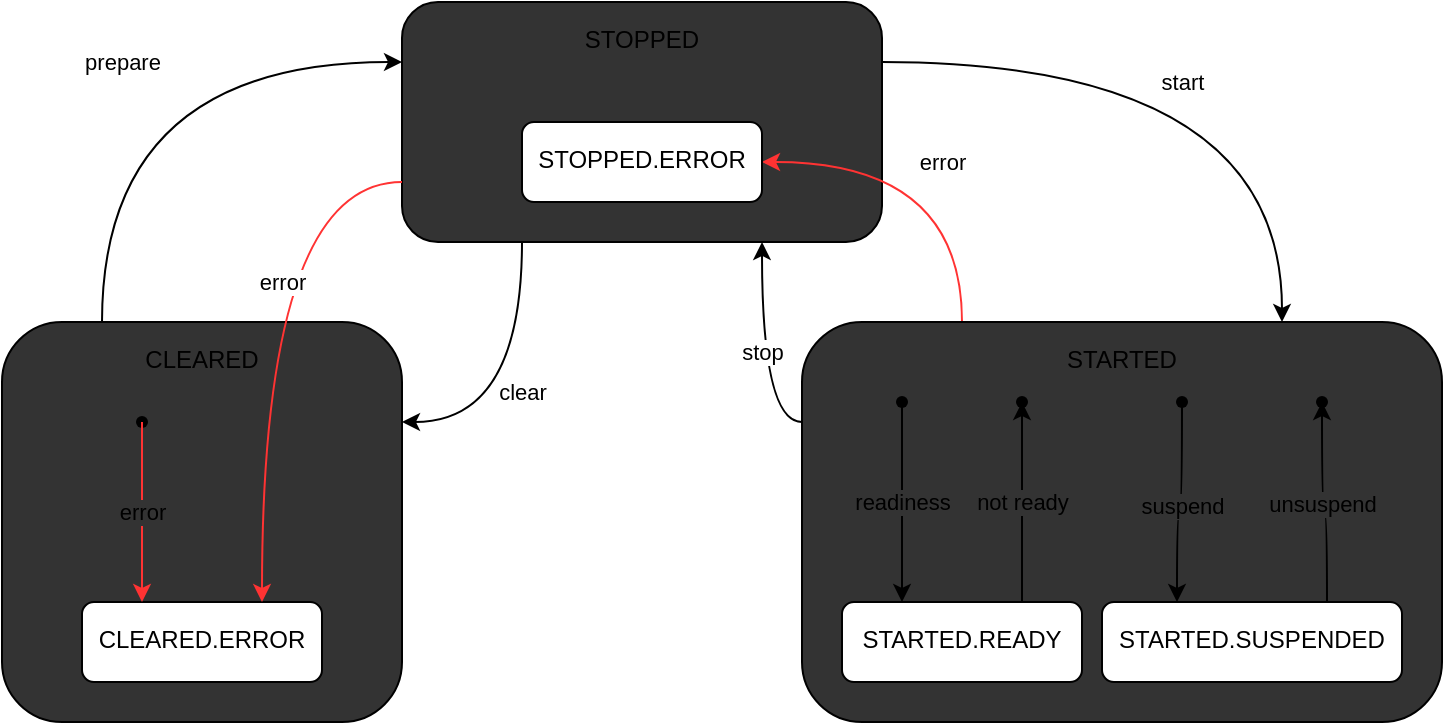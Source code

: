 <mxfile version="21.2.8" type="device">
  <diagram name="Page-1" id="_fRIj1n8vz16LLprzVfK">
    <mxGraphModel dx="1194" dy="824" grid="1" gridSize="10" guides="1" tooltips="1" connect="1" arrows="1" fold="1" page="1" pageScale="1" pageWidth="827" pageHeight="1169" math="0" shadow="0">
      <root>
        <mxCell id="0" />
        <mxCell id="1" parent="0" />
        <mxCell id="PNm4nRD9-QAT-rsC2dgn-6" value="clear" style="edgeStyle=orthogonalEdgeStyle;curved=1;rounded=0;orthogonalLoop=1;jettySize=auto;html=1;exitX=0.25;exitY=1;exitDx=0;exitDy=0;entryX=1;entryY=0.25;entryDx=0;entryDy=0;" parent="1" source="PNm4nRD9-QAT-rsC2dgn-1" target="PNm4nRD9-QAT-rsC2dgn-2" edge="1">
          <mxGeometry relative="1" as="geometry" />
        </mxCell>
        <mxCell id="PNm4nRD9-QAT-rsC2dgn-7" value="start" style="edgeStyle=orthogonalEdgeStyle;curved=1;rounded=0;orthogonalLoop=1;jettySize=auto;html=1;exitX=1;exitY=0.25;exitDx=0;exitDy=0;entryX=0.75;entryY=0;entryDx=0;entryDy=0;" parent="1" source="PNm4nRD9-QAT-rsC2dgn-1" target="PNm4nRD9-QAT-rsC2dgn-3" edge="1">
          <mxGeometry x="-0.091" y="-10" relative="1" as="geometry">
            <mxPoint as="offset" />
          </mxGeometry>
        </mxCell>
        <mxCell id="PNm4nRD9-QAT-rsC2dgn-1" value="STOPPED" style="rounded=1;whiteSpace=wrap;html=1;spacingTop=5;verticalAlign=top;fillColor=#333333;" parent="1" vertex="1">
          <mxGeometry x="280" y="200" width="240" height="120" as="geometry" />
        </mxCell>
        <mxCell id="PNm4nRD9-QAT-rsC2dgn-5" value="prepare" style="edgeStyle=orthogonalEdgeStyle;curved=1;rounded=0;orthogonalLoop=1;jettySize=auto;html=1;exitX=0.25;exitY=0;exitDx=0;exitDy=0;entryX=0;entryY=0.25;entryDx=0;entryDy=0;" parent="1" source="PNm4nRD9-QAT-rsC2dgn-2" target="PNm4nRD9-QAT-rsC2dgn-1" edge="1">
          <mxGeometry relative="1" as="geometry" />
        </mxCell>
        <mxCell id="PNm4nRD9-QAT-rsC2dgn-2" value="CLEARED" style="rounded=1;whiteSpace=wrap;html=1;verticalAlign=top;spacingTop=5;fillColor=#333333;" parent="1" vertex="1">
          <mxGeometry x="80" y="360" width="200" height="200" as="geometry" />
        </mxCell>
        <mxCell id="PNm4nRD9-QAT-rsC2dgn-8" value="stop" style="edgeStyle=orthogonalEdgeStyle;curved=1;rounded=0;orthogonalLoop=1;jettySize=auto;html=1;exitX=0;exitY=0.25;exitDx=0;exitDy=0;entryX=0.75;entryY=1;entryDx=0;entryDy=0;" parent="1" source="PNm4nRD9-QAT-rsC2dgn-3" target="PNm4nRD9-QAT-rsC2dgn-1" edge="1">
          <mxGeometry relative="1" as="geometry" />
        </mxCell>
        <mxCell id="PNm4nRD9-QAT-rsC2dgn-13" value="error" style="edgeStyle=orthogonalEdgeStyle;curved=1;rounded=0;orthogonalLoop=1;jettySize=auto;html=1;exitX=0.25;exitY=0;exitDx=0;exitDy=0;entryX=1;entryY=0.5;entryDx=0;entryDy=0;strokeColor=#FF3333;" parent="1" source="PNm4nRD9-QAT-rsC2dgn-3" target="PNm4nRD9-QAT-rsC2dgn-12" edge="1">
          <mxGeometry relative="1" as="geometry" />
        </mxCell>
        <mxCell id="PNm4nRD9-QAT-rsC2dgn-3" value="STARTED" style="rounded=1;whiteSpace=wrap;html=1;verticalAlign=top;spacingTop=5;fillColor=#333333;" parent="1" vertex="1">
          <mxGeometry x="480" y="360" width="320" height="200" as="geometry" />
        </mxCell>
        <mxCell id="PNm4nRD9-QAT-rsC2dgn-9" value="STARTED.READY" style="rounded=1;whiteSpace=wrap;html=1;verticalAlign=top;spacingTop=5;" parent="1" vertex="1">
          <mxGeometry x="500" y="500" width="120" height="40" as="geometry" />
        </mxCell>
        <mxCell id="PNm4nRD9-QAT-rsC2dgn-10" value="STARTED.SUSPENDED" style="rounded=1;whiteSpace=wrap;html=1;verticalAlign=top;spacingTop=5;" parent="1" vertex="1">
          <mxGeometry x="630" y="500" width="150" height="40" as="geometry" />
        </mxCell>
        <mxCell id="PNm4nRD9-QAT-rsC2dgn-11" value="CLEARED.ERROR" style="rounded=1;whiteSpace=wrap;html=1;verticalAlign=top;spacingTop=5;" parent="1" vertex="1">
          <mxGeometry x="120" y="500" width="120" height="40" as="geometry" />
        </mxCell>
        <mxCell id="PNm4nRD9-QAT-rsC2dgn-12" value="STOPPED.ERROR" style="rounded=1;whiteSpace=wrap;html=1;verticalAlign=top;spacingTop=5;" parent="1" vertex="1">
          <mxGeometry x="340" y="260" width="120" height="40" as="geometry" />
        </mxCell>
        <mxCell id="PNm4nRD9-QAT-rsC2dgn-16" value="error" style="edgeStyle=orthogonalEdgeStyle;curved=1;rounded=0;orthogonalLoop=1;jettySize=auto;html=1;exitX=0;exitY=0.75;exitDx=0;exitDy=0;entryX=0.75;entryY=0;entryDx=0;entryDy=0;strokeColor=#FF3333;" parent="1" source="PNm4nRD9-QAT-rsC2dgn-1" target="PNm4nRD9-QAT-rsC2dgn-11" edge="1">
          <mxGeometry x="-0.143" y="10" relative="1" as="geometry">
            <mxPoint x="570" y="370" as="sourcePoint" />
            <mxPoint x="470" y="290" as="targetPoint" />
            <mxPoint as="offset" />
          </mxGeometry>
        </mxCell>
        <mxCell id="PNm4nRD9-QAT-rsC2dgn-17" value="" style="shape=waypoint;sketch=0;fillStyle=solid;size=6;pointerEvents=1;points=[];fillColor=none;resizable=0;rotatable=0;perimeter=centerPerimeter;snapToPoint=1;" parent="1" vertex="1">
          <mxGeometry x="140" y="400" width="20" height="20" as="geometry" />
        </mxCell>
        <mxCell id="PNm4nRD9-QAT-rsC2dgn-18" value="error" style="edgeStyle=orthogonalEdgeStyle;curved=1;rounded=0;orthogonalLoop=1;jettySize=auto;html=1;entryX=0.25;entryY=0;entryDx=0;entryDy=0;strokeColor=#FF3333;labelBackgroundColor=#333333;" parent="1" source="PNm4nRD9-QAT-rsC2dgn-17" target="PNm4nRD9-QAT-rsC2dgn-11" edge="1">
          <mxGeometry relative="1" as="geometry">
            <mxPoint x="290" y="300" as="sourcePoint" />
            <mxPoint x="220" y="510" as="targetPoint" />
          </mxGeometry>
        </mxCell>
        <mxCell id="PNm4nRD9-QAT-rsC2dgn-19" value="" style="shape=waypoint;sketch=0;fillStyle=solid;size=6;pointerEvents=1;points=[];fillColor=none;resizable=0;rotatable=0;perimeter=centerPerimeter;snapToPoint=1;" parent="1" vertex="1">
          <mxGeometry x="520" y="390" width="20" height="20" as="geometry" />
        </mxCell>
        <mxCell id="PNm4nRD9-QAT-rsC2dgn-21" value="readiness" style="edgeStyle=orthogonalEdgeStyle;curved=1;rounded=0;orthogonalLoop=1;jettySize=auto;html=1;entryX=0.25;entryY=0;entryDx=0;entryDy=0;labelBackgroundColor=#333333;" parent="1" source="PNm4nRD9-QAT-rsC2dgn-19" target="PNm4nRD9-QAT-rsC2dgn-9" edge="1">
          <mxGeometry relative="1" as="geometry">
            <mxPoint x="350" y="330" as="sourcePoint" />
            <mxPoint x="290" y="420" as="targetPoint" />
          </mxGeometry>
        </mxCell>
        <mxCell id="PNm4nRD9-QAT-rsC2dgn-22" value="not ready" style="edgeStyle=orthogonalEdgeStyle;curved=1;rounded=0;orthogonalLoop=1;jettySize=auto;html=1;exitX=0.75;exitY=0;exitDx=0;exitDy=0;entryX=0.45;entryY=0.8;entryDx=0;entryDy=0;entryPerimeter=0;labelBackgroundColor=#333333;" parent="1" source="PNm4nRD9-QAT-rsC2dgn-9" target="PNm4nRD9-QAT-rsC2dgn-23" edge="1">
          <mxGeometry relative="1" as="geometry">
            <mxPoint x="620" y="410" as="sourcePoint" />
            <mxPoint x="900" y="450" as="targetPoint" />
          </mxGeometry>
        </mxCell>
        <mxCell id="PNm4nRD9-QAT-rsC2dgn-23" value="" style="shape=waypoint;sketch=0;fillStyle=solid;size=6;pointerEvents=1;points=[];fillColor=none;resizable=0;rotatable=0;perimeter=centerPerimeter;snapToPoint=1;" parent="1" vertex="1">
          <mxGeometry x="580" y="390" width="20" height="20" as="geometry" />
        </mxCell>
        <mxCell id="PNm4nRD9-QAT-rsC2dgn-24" value="" style="shape=waypoint;sketch=0;fillStyle=solid;size=6;pointerEvents=1;points=[];fillColor=none;resizable=0;rotatable=0;perimeter=centerPerimeter;snapToPoint=1;" parent="1" vertex="1">
          <mxGeometry x="660" y="390" width="20" height="20" as="geometry" />
        </mxCell>
        <mxCell id="PNm4nRD9-QAT-rsC2dgn-25" value="" style="shape=waypoint;sketch=0;fillStyle=solid;size=6;pointerEvents=1;points=[];fillColor=none;resizable=0;rotatable=0;perimeter=centerPerimeter;snapToPoint=1;" parent="1" vertex="1">
          <mxGeometry x="730" y="390" width="20" height="20" as="geometry" />
        </mxCell>
        <mxCell id="PNm4nRD9-QAT-rsC2dgn-26" value="unsuspend" style="edgeStyle=orthogonalEdgeStyle;curved=1;rounded=0;orthogonalLoop=1;jettySize=auto;html=1;exitX=0.75;exitY=0;exitDx=0;exitDy=0;entryX=0.15;entryY=0.5;entryDx=0;entryDy=0;entryPerimeter=0;labelBackgroundColor=#333333;" parent="1" source="PNm4nRD9-QAT-rsC2dgn-10" target="PNm4nRD9-QAT-rsC2dgn-25" edge="1">
          <mxGeometry relative="1" as="geometry">
            <mxPoint x="600" y="510" as="sourcePoint" />
            <mxPoint x="600" y="410" as="targetPoint" />
          </mxGeometry>
        </mxCell>
        <mxCell id="PNm4nRD9-QAT-rsC2dgn-28" value="suspend" style="edgeStyle=orthogonalEdgeStyle;curved=1;rounded=0;orthogonalLoop=1;jettySize=auto;html=1;entryX=0.25;entryY=0;entryDx=0;entryDy=0;exitX=0.8;exitY=0.5;exitDx=0;exitDy=0;exitPerimeter=0;labelBackgroundColor=#333333;" parent="1" source="PNm4nRD9-QAT-rsC2dgn-24" target="PNm4nRD9-QAT-rsC2dgn-10" edge="1">
          <mxGeometry relative="1" as="geometry">
            <mxPoint x="540" y="410" as="sourcePoint" />
            <mxPoint x="540" y="510" as="targetPoint" />
          </mxGeometry>
        </mxCell>
      </root>
    </mxGraphModel>
  </diagram>
</mxfile>
